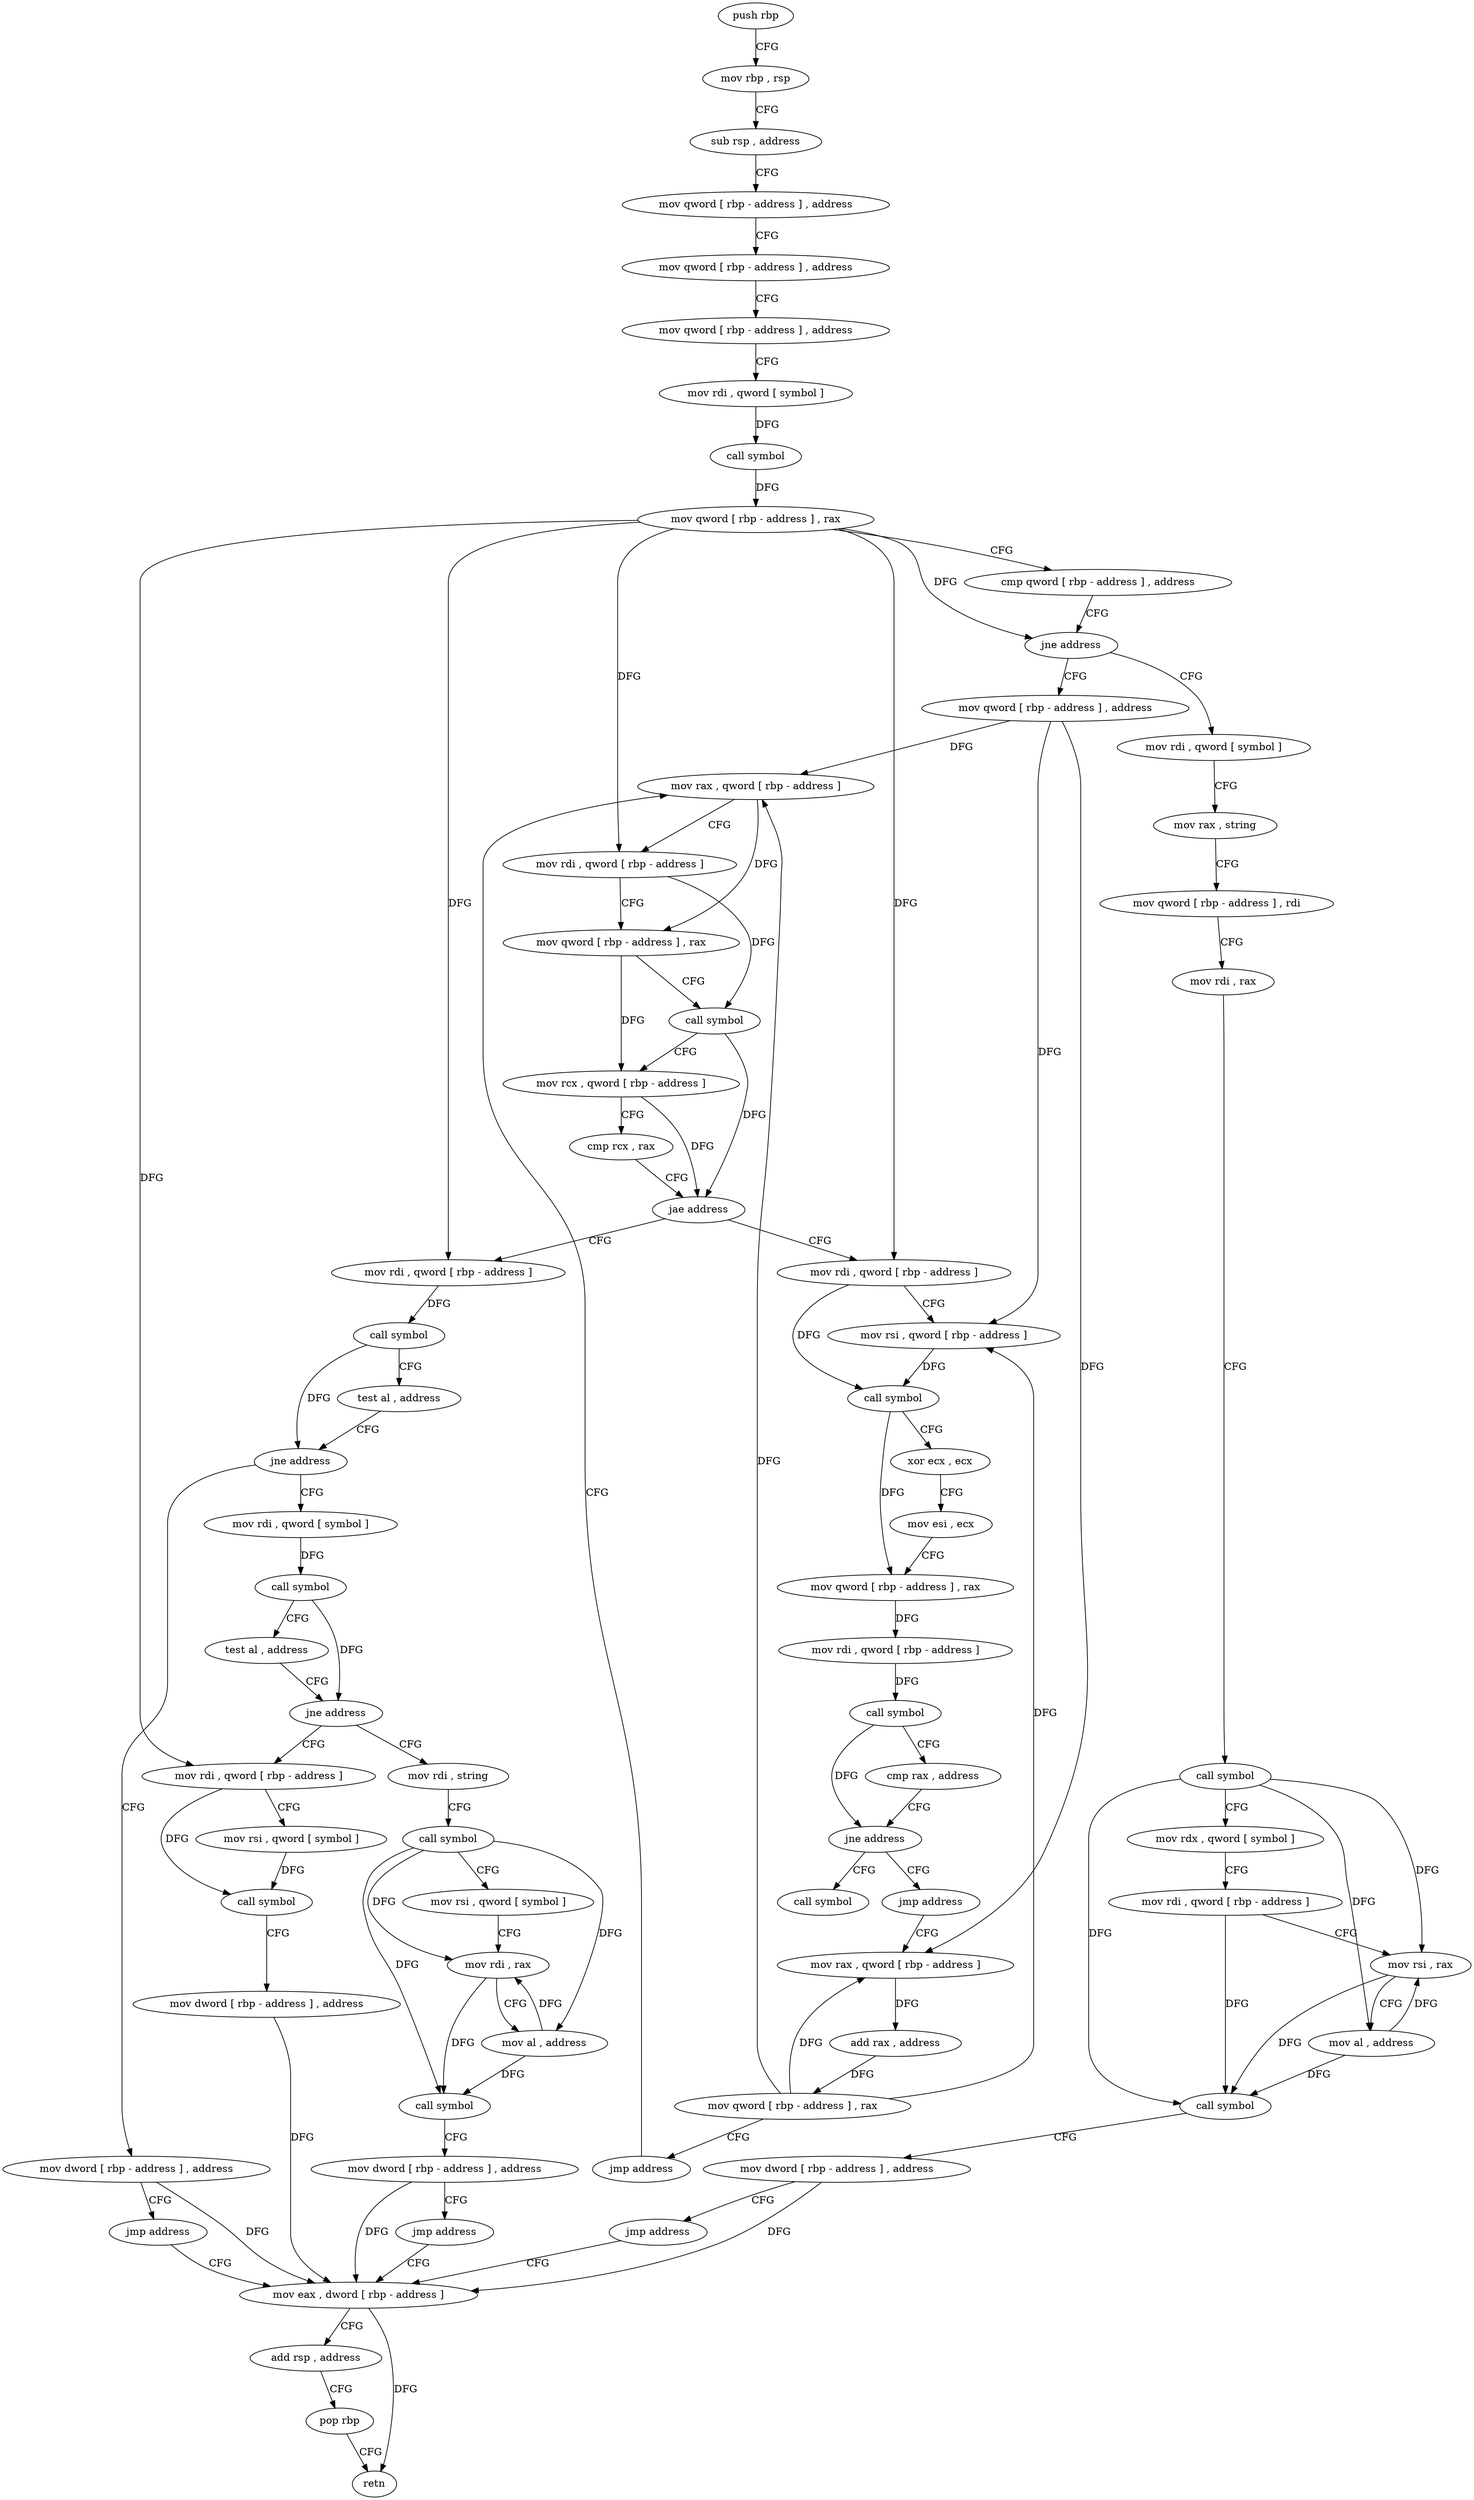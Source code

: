 digraph "func" {
"4218208" [label = "push rbp" ]
"4218209" [label = "mov rbp , rsp" ]
"4218212" [label = "sub rsp , address" ]
"4218216" [label = "mov qword [ rbp - address ] , address" ]
"4218224" [label = "mov qword [ rbp - address ] , address" ]
"4218232" [label = "mov qword [ rbp - address ] , address" ]
"4218240" [label = "mov rdi , qword [ symbol ]" ]
"4218248" [label = "call symbol" ]
"4218253" [label = "mov qword [ rbp - address ] , rax" ]
"4218257" [label = "cmp qword [ rbp - address ] , address" ]
"4218262" [label = "jne address" ]
"4218332" [label = "mov qword [ rbp - address ] , address" ]
"4218268" [label = "mov rdi , qword [ symbol ]" ]
"4218340" [label = "mov rax , qword [ rbp - address ]" ]
"4218276" [label = "mov rax , string" ]
"4218286" [label = "mov qword [ rbp - address ] , rdi" ]
"4218290" [label = "mov rdi , rax" ]
"4218293" [label = "call symbol" ]
"4218298" [label = "mov rdx , qword [ symbol ]" ]
"4218306" [label = "mov rdi , qword [ rbp - address ]" ]
"4218310" [label = "mov rsi , rax" ]
"4218313" [label = "mov al , address" ]
"4218315" [label = "call symbol" ]
"4218320" [label = "mov dword [ rbp - address ] , address" ]
"4218327" [label = "jmp address" ]
"4218558" [label = "mov eax , dword [ rbp - address ]" ]
"4218439" [label = "mov rdi , qword [ rbp - address ]" ]
"4218443" [label = "call symbol" ]
"4218448" [label = "test al , address" ]
"4218450" [label = "jne address" ]
"4218468" [label = "mov rdi , qword [ symbol ]" ]
"4218456" [label = "mov dword [ rbp - address ] , address" ]
"4218370" [label = "mov rdi , qword [ rbp - address ]" ]
"4218374" [label = "mov rsi , qword [ rbp - address ]" ]
"4218378" [label = "call symbol" ]
"4218383" [label = "xor ecx , ecx" ]
"4218385" [label = "mov esi , ecx" ]
"4218387" [label = "mov qword [ rbp - address ] , rax" ]
"4218391" [label = "mov rdi , qword [ rbp - address ]" ]
"4218395" [label = "call symbol" ]
"4218400" [label = "cmp rax , address" ]
"4218404" [label = "jne address" ]
"4218415" [label = "jmp address" ]
"4218410" [label = "call symbol" ]
"4218561" [label = "add rsp , address" ]
"4218565" [label = "pop rbp" ]
"4218566" [label = "retn" ]
"4218476" [label = "call symbol" ]
"4218481" [label = "test al , address" ]
"4218483" [label = "jne address" ]
"4218534" [label = "mov rdi , qword [ rbp - address ]" ]
"4218489" [label = "mov rdi , string" ]
"4218463" [label = "jmp address" ]
"4218420" [label = "mov rax , qword [ rbp - address ]" ]
"4218538" [label = "mov rsi , qword [ symbol ]" ]
"4218546" [label = "call symbol" ]
"4218551" [label = "mov dword [ rbp - address ] , address" ]
"4218499" [label = "call symbol" ]
"4218504" [label = "mov rsi , qword [ symbol ]" ]
"4218512" [label = "mov rdi , rax" ]
"4218515" [label = "mov al , address" ]
"4218517" [label = "call symbol" ]
"4218522" [label = "mov dword [ rbp - address ] , address" ]
"4218529" [label = "jmp address" ]
"4218424" [label = "add rax , address" ]
"4218430" [label = "mov qword [ rbp - address ] , rax" ]
"4218434" [label = "jmp address" ]
"4218344" [label = "mov rdi , qword [ rbp - address ]" ]
"4218348" [label = "mov qword [ rbp - address ] , rax" ]
"4218352" [label = "call symbol" ]
"4218357" [label = "mov rcx , qword [ rbp - address ]" ]
"4218361" [label = "cmp rcx , rax" ]
"4218364" [label = "jae address" ]
"4218208" -> "4218209" [ label = "CFG" ]
"4218209" -> "4218212" [ label = "CFG" ]
"4218212" -> "4218216" [ label = "CFG" ]
"4218216" -> "4218224" [ label = "CFG" ]
"4218224" -> "4218232" [ label = "CFG" ]
"4218232" -> "4218240" [ label = "CFG" ]
"4218240" -> "4218248" [ label = "DFG" ]
"4218248" -> "4218253" [ label = "DFG" ]
"4218253" -> "4218257" [ label = "CFG" ]
"4218253" -> "4218262" [ label = "DFG" ]
"4218253" -> "4218344" [ label = "DFG" ]
"4218253" -> "4218439" [ label = "DFG" ]
"4218253" -> "4218370" [ label = "DFG" ]
"4218253" -> "4218534" [ label = "DFG" ]
"4218257" -> "4218262" [ label = "CFG" ]
"4218262" -> "4218332" [ label = "CFG" ]
"4218262" -> "4218268" [ label = "CFG" ]
"4218332" -> "4218340" [ label = "DFG" ]
"4218332" -> "4218374" [ label = "DFG" ]
"4218332" -> "4218420" [ label = "DFG" ]
"4218268" -> "4218276" [ label = "CFG" ]
"4218340" -> "4218344" [ label = "CFG" ]
"4218340" -> "4218348" [ label = "DFG" ]
"4218276" -> "4218286" [ label = "CFG" ]
"4218286" -> "4218290" [ label = "CFG" ]
"4218290" -> "4218293" [ label = "CFG" ]
"4218293" -> "4218298" [ label = "CFG" ]
"4218293" -> "4218310" [ label = "DFG" ]
"4218293" -> "4218313" [ label = "DFG" ]
"4218293" -> "4218315" [ label = "DFG" ]
"4218298" -> "4218306" [ label = "CFG" ]
"4218306" -> "4218310" [ label = "CFG" ]
"4218306" -> "4218315" [ label = "DFG" ]
"4218310" -> "4218313" [ label = "CFG" ]
"4218310" -> "4218315" [ label = "DFG" ]
"4218313" -> "4218315" [ label = "DFG" ]
"4218313" -> "4218310" [ label = "DFG" ]
"4218315" -> "4218320" [ label = "CFG" ]
"4218320" -> "4218327" [ label = "CFG" ]
"4218320" -> "4218558" [ label = "DFG" ]
"4218327" -> "4218558" [ label = "CFG" ]
"4218558" -> "4218561" [ label = "CFG" ]
"4218558" -> "4218566" [ label = "DFG" ]
"4218439" -> "4218443" [ label = "DFG" ]
"4218443" -> "4218448" [ label = "CFG" ]
"4218443" -> "4218450" [ label = "DFG" ]
"4218448" -> "4218450" [ label = "CFG" ]
"4218450" -> "4218468" [ label = "CFG" ]
"4218450" -> "4218456" [ label = "CFG" ]
"4218468" -> "4218476" [ label = "DFG" ]
"4218456" -> "4218463" [ label = "CFG" ]
"4218456" -> "4218558" [ label = "DFG" ]
"4218370" -> "4218374" [ label = "CFG" ]
"4218370" -> "4218378" [ label = "DFG" ]
"4218374" -> "4218378" [ label = "DFG" ]
"4218378" -> "4218383" [ label = "CFG" ]
"4218378" -> "4218387" [ label = "DFG" ]
"4218383" -> "4218385" [ label = "CFG" ]
"4218385" -> "4218387" [ label = "CFG" ]
"4218387" -> "4218391" [ label = "DFG" ]
"4218391" -> "4218395" [ label = "DFG" ]
"4218395" -> "4218400" [ label = "CFG" ]
"4218395" -> "4218404" [ label = "DFG" ]
"4218400" -> "4218404" [ label = "CFG" ]
"4218404" -> "4218415" [ label = "CFG" ]
"4218404" -> "4218410" [ label = "CFG" ]
"4218415" -> "4218420" [ label = "CFG" ]
"4218561" -> "4218565" [ label = "CFG" ]
"4218565" -> "4218566" [ label = "CFG" ]
"4218476" -> "4218481" [ label = "CFG" ]
"4218476" -> "4218483" [ label = "DFG" ]
"4218481" -> "4218483" [ label = "CFG" ]
"4218483" -> "4218534" [ label = "CFG" ]
"4218483" -> "4218489" [ label = "CFG" ]
"4218534" -> "4218538" [ label = "CFG" ]
"4218534" -> "4218546" [ label = "DFG" ]
"4218489" -> "4218499" [ label = "CFG" ]
"4218463" -> "4218558" [ label = "CFG" ]
"4218420" -> "4218424" [ label = "DFG" ]
"4218538" -> "4218546" [ label = "DFG" ]
"4218546" -> "4218551" [ label = "CFG" ]
"4218551" -> "4218558" [ label = "DFG" ]
"4218499" -> "4218504" [ label = "CFG" ]
"4218499" -> "4218512" [ label = "DFG" ]
"4218499" -> "4218515" [ label = "DFG" ]
"4218499" -> "4218517" [ label = "DFG" ]
"4218504" -> "4218512" [ label = "CFG" ]
"4218512" -> "4218515" [ label = "CFG" ]
"4218512" -> "4218517" [ label = "DFG" ]
"4218515" -> "4218517" [ label = "DFG" ]
"4218515" -> "4218512" [ label = "DFG" ]
"4218517" -> "4218522" [ label = "CFG" ]
"4218522" -> "4218529" [ label = "CFG" ]
"4218522" -> "4218558" [ label = "DFG" ]
"4218529" -> "4218558" [ label = "CFG" ]
"4218424" -> "4218430" [ label = "DFG" ]
"4218430" -> "4218434" [ label = "CFG" ]
"4218430" -> "4218340" [ label = "DFG" ]
"4218430" -> "4218374" [ label = "DFG" ]
"4218430" -> "4218420" [ label = "DFG" ]
"4218434" -> "4218340" [ label = "CFG" ]
"4218344" -> "4218348" [ label = "CFG" ]
"4218344" -> "4218352" [ label = "DFG" ]
"4218348" -> "4218352" [ label = "CFG" ]
"4218348" -> "4218357" [ label = "DFG" ]
"4218352" -> "4218357" [ label = "CFG" ]
"4218352" -> "4218364" [ label = "DFG" ]
"4218357" -> "4218361" [ label = "CFG" ]
"4218357" -> "4218364" [ label = "DFG" ]
"4218361" -> "4218364" [ label = "CFG" ]
"4218364" -> "4218439" [ label = "CFG" ]
"4218364" -> "4218370" [ label = "CFG" ]
}
